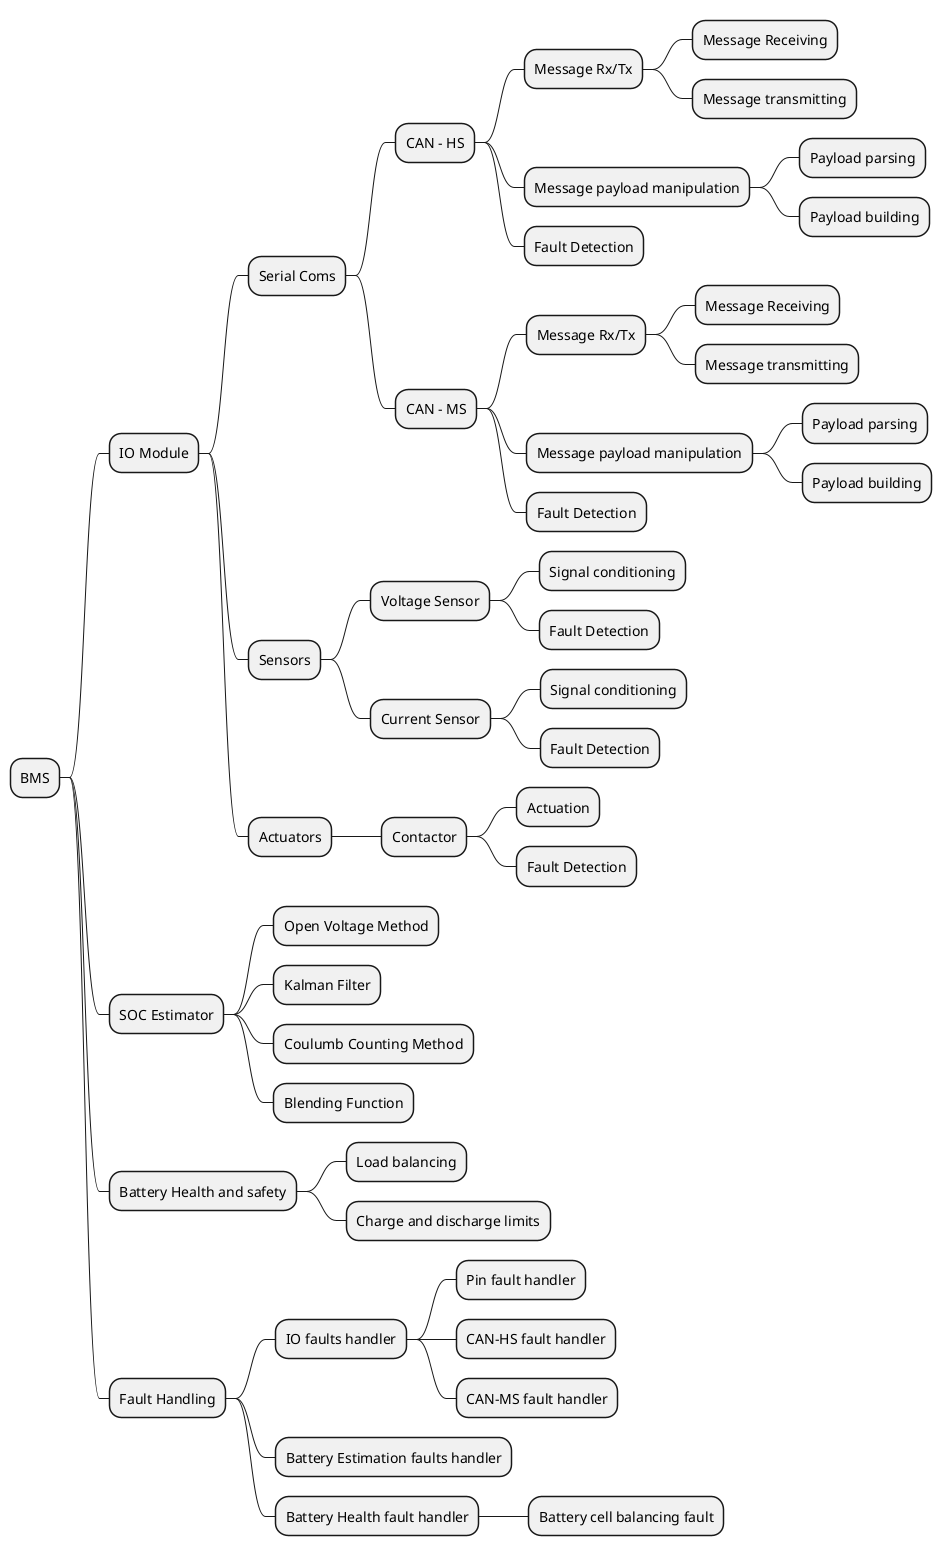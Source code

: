@startmindmap
* BMS
** IO Module
*** Serial Coms
**** CAN - HS
***** Message Rx/Tx
****** Message Receiving
****** Message transmitting
***** Message payload manipulation
****** Payload parsing
****** Payload building
***** Fault Detection
**** CAN - MS
***** Message Rx/Tx
****** Message Receiving
****** Message transmitting
***** Message payload manipulation
****** Payload parsing
****** Payload building
***** Fault Detection
*** Sensors
**** Voltage Sensor
***** Signal conditioning
***** Fault Detection
**** Current Sensor
***** Signal conditioning
***** Fault Detection
*** Actuators
**** Contactor
***** Actuation
***** Fault Detection

** SOC Estimator

*** Open Voltage Method
*** Kalman Filter
*** Coulumb Counting Method
*** Blending Function


** Battery Health and safety
*** Load balancing
*** Charge and discharge limits

** Fault Handling
*** IO faults handler
**** Pin fault handler
**** CAN-HS fault handler
**** CAN-MS fault handler
*** Battery Estimation faults handler
*** Battery Health fault handler
**** Battery cell balancing fault

@endmindmap